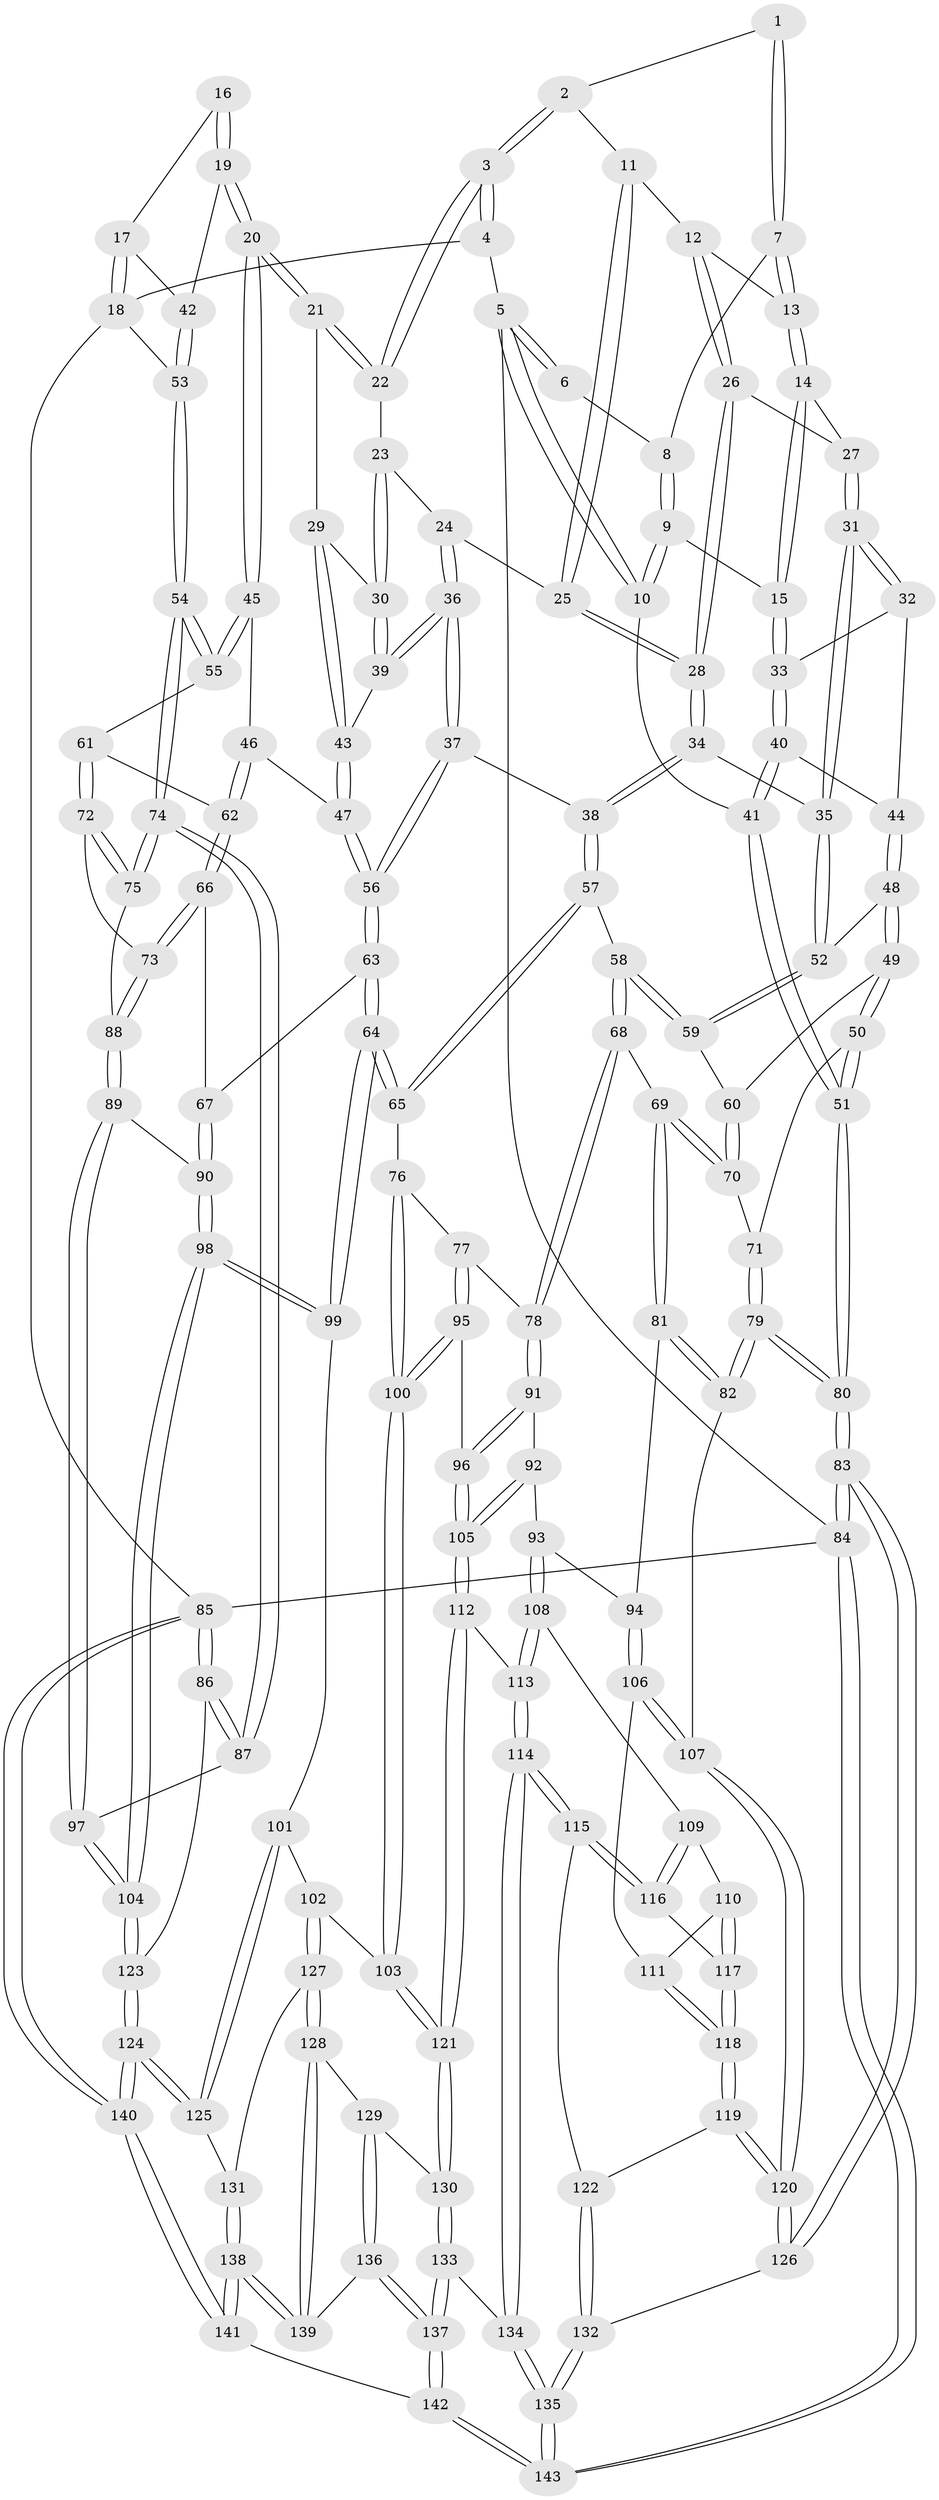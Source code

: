 // coarse degree distribution, {6: 0.2, 7: 0.02, 4: 0.34, 5: 0.41, 3: 0.03}
// Generated by graph-tools (version 1.1) at 2025/21/03/04/25 18:21:19]
// undirected, 143 vertices, 354 edges
graph export_dot {
graph [start="1"]
  node [color=gray90,style=filled];
  1 [pos="+0.27552597246175703+0"];
  2 [pos="+0.3417677653778094+0"];
  3 [pos="+0.6734276781524963+0"];
  4 [pos="+0.786305691755525+0"];
  5 [pos="+0+0"];
  6 [pos="+0+0"];
  7 [pos="+0.16501394255416416+0.058640641974057085"];
  8 [pos="+0.07639487098759634+0.046662641154932606"];
  9 [pos="+0.04930262617229792+0.15723972215469909"];
  10 [pos="+0+0.15280078614473833"];
  11 [pos="+0.3328941731467065+0.05909982269521723"];
  12 [pos="+0.32203478474670344+0.07180806470297814"];
  13 [pos="+0.1633999989069722+0.0997713384309521"];
  14 [pos="+0.15292883289313888+0.14391303482496764"];
  15 [pos="+0.07037525355285633+0.16587130399947642"];
  16 [pos="+0.9040703852882026+0.09143494326402923"];
  17 [pos="+1+0.17139120682577394"];
  18 [pos="+1+0.14843062790388994"];
  19 [pos="+0.862046919392384+0.2608893850931881"];
  20 [pos="+0.8241867706907302+0.2825022060402338"];
  21 [pos="+0.7820622843121572+0.24777596390370044"];
  22 [pos="+0.6519082080978672+0.021229785786083064"];
  23 [pos="+0.6443804236723332+0.03166704357131534"];
  24 [pos="+0.48534924940931384+0.16508508195929666"];
  25 [pos="+0.41366144703669255+0.16408207963867555"];
  26 [pos="+0.27195334588406794+0.14609905280561164"];
  27 [pos="+0.19807418199654403+0.17056183214256773"];
  28 [pos="+0.34198423837035424+0.28035360834921624"];
  29 [pos="+0.6475874842400136+0.2886015274697968"];
  30 [pos="+0.612528632229195+0.19010133698071555"];
  31 [pos="+0.21602657271941306+0.2966808533309739"];
  32 [pos="+0.17806460533983864+0.2925706257120823"];
  33 [pos="+0.07548604717084649+0.1846009539900229"];
  34 [pos="+0.33507404603690916+0.32150943427107675"];
  35 [pos="+0.26215344728931994+0.33768197371525177"];
  36 [pos="+0.5143420045571343+0.31263377461257863"];
  37 [pos="+0.46207918950806953+0.3533873740325185"];
  38 [pos="+0.40740617391597533+0.3651532004713671"];
  39 [pos="+0.5359978472718192+0.311308854930478"];
  40 [pos="+0.07221226620850889+0.3061106401416437"];
  41 [pos="+0+0.3044978888846714"];
  42 [pos="+0.8697494293558655+0.2601405455538922"];
  43 [pos="+0.6033645708309374+0.33235201839157535"];
  44 [pos="+0.08352966250677071+0.3160336041413577"];
  45 [pos="+0.8221291928514745+0.3113112269696886"];
  46 [pos="+0.7790728469874172+0.37446149127659695"];
  47 [pos="+0.6586309134025079+0.41740354391074647"];
  48 [pos="+0.08543063943775368+0.39224965204238255"];
  49 [pos="+0.06222349002070585+0.44504336975818815"];
  50 [pos="+0.036263066959889366+0.47173209120201"];
  51 [pos="+0+0.5242359329105557"];
  52 [pos="+0.25538698621479344+0.3494245145563373"];
  53 [pos="+1+0.4025303438314608"];
  54 [pos="+1+0.4758904263144036"];
  55 [pos="+0.9730406200112951+0.45758292946962126"];
  56 [pos="+0.6090919332824203+0.5297264775566005"];
  57 [pos="+0.4025958189179898+0.4457030912025378"];
  58 [pos="+0.3216467089054207+0.5430166848215244"];
  59 [pos="+0.23213413196479316+0.42825980259509344"];
  60 [pos="+0.2262378954434951+0.43294525295980485"];
  61 [pos="+0.924267931161114+0.4901567208000634"];
  62 [pos="+0.8039729890775278+0.49345693963396325"];
  63 [pos="+0.6064292203126771+0.5897497403100751"];
  64 [pos="+0.5859143365976804+0.6165262272293507"];
  65 [pos="+0.5560604345465319+0.6163176771573146"];
  66 [pos="+0.7713559373869374+0.5622870468460675"];
  67 [pos="+0.7239606098917876+0.5749468981735014"];
  68 [pos="+0.3169840381900084+0.5830836392539589"];
  69 [pos="+0.17003596667756898+0.5747426946398557"];
  70 [pos="+0.16205337271795053+0.5584636507428632"];
  71 [pos="+0.15857978628831432+0.5562963467396905"];
  72 [pos="+0.8995584969268724+0.5537375538937914"];
  73 [pos="+0.8462744044714927+0.6118667581716468"];
  74 [pos="+1+0.6807417217308525"];
  75 [pos="+1+0.6397980120759992"];
  76 [pos="+0.5455644805990753+0.6197368086807883"];
  77 [pos="+0.3859288115571069+0.6267108283654762"];
  78 [pos="+0.3308377670024315+0.606314407307223"];
  79 [pos="+0+0.6924767878058117"];
  80 [pos="+0+0.6885021137434154"];
  81 [pos="+0.13322365097884703+0.6776045992983502"];
  82 [pos="+0+0.709961734698995"];
  83 [pos="+0+0.9654696187866735"];
  84 [pos="+0+1"];
  85 [pos="+1+1"];
  86 [pos="+1+0.8161464516983836"];
  87 [pos="+1+0.7189043535139723"];
  88 [pos="+0.8503333905734256+0.6200637718087182"];
  89 [pos="+0.845558926561118+0.678287817905384"];
  90 [pos="+0.8023644703338614+0.7235867636725617"];
  91 [pos="+0.29504800663607644+0.6649684632347197"];
  92 [pos="+0.2305153073010988+0.721806954567813"];
  93 [pos="+0.21056450007677258+0.7278230072256866"];
  94 [pos="+0.17387351297490533+0.7135531748923247"];
  95 [pos="+0.3794000878187531+0.7776711462053228"];
  96 [pos="+0.3580219592579691+0.7807399602866898"];
  97 [pos="+0.9691190920980475+0.7485351372588663"];
  98 [pos="+0.7556815103415881+0.7974324340477215"];
  99 [pos="+0.632030076308002+0.743743677433842"];
  100 [pos="+0.41555120732125156+0.792688564130507"];
  101 [pos="+0.6026110756996153+0.7875626884042326"];
  102 [pos="+0.45623150997292733+0.8432891782316949"];
  103 [pos="+0.4278071089048836+0.8113253485789447"];
  104 [pos="+0.7995925837247446+0.8589824290069364"];
  105 [pos="+0.33717335320870945+0.7907667786242762"];
  106 [pos="+0.1346444020681123+0.7985819596141295"];
  107 [pos="+0.05194475273666371+0.8039209620955651"];
  108 [pos="+0.21558862243444418+0.7644085448118323"];
  109 [pos="+0.19026712964036566+0.8010142705827088"];
  110 [pos="+0.1753115046691173+0.8140015744824405"];
  111 [pos="+0.1394338505917305+0.8113064005170838"];
  112 [pos="+0.291900764076157+0.8591012336661319"];
  113 [pos="+0.2602653446634933+0.861062173381509"];
  114 [pos="+0.23509377110668184+0.8809347635343389"];
  115 [pos="+0.22051390482803826+0.879024091142645"];
  116 [pos="+0.19136117628557073+0.8441286496674038"];
  117 [pos="+0.1749417079860385+0.8330271121794229"];
  118 [pos="+0.13914418254330876+0.8412155561892662"];
  119 [pos="+0.12850084330834416+0.8679727136155257"];
  120 [pos="+0.10163407389721066+0.882686512263835"];
  121 [pos="+0.32632226849543555+0.8934707794288753"];
  122 [pos="+0.19913347490166536+0.8824542701952716"];
  123 [pos="+0.8007609960907858+0.8662302670100999"];
  124 [pos="+0.8232566722548301+1"];
  125 [pos="+0.5958896357285067+0.9013480791502405"];
  126 [pos="+0.09266450847908998+0.9104906513406187"];
  127 [pos="+0.4519672194202535+0.892345045939844"];
  128 [pos="+0.44533536478235836+0.9038019296882187"];
  129 [pos="+0.37921059313013716+0.9224428578571944"];
  130 [pos="+0.33513076090053634+0.9062655855813987"];
  131 [pos="+0.5660631745973685+0.9232703853412874"];
  132 [pos="+0.12539037314888823+0.9684566127375618"];
  133 [pos="+0.3003371526154772+0.9683125096216356"];
  134 [pos="+0.2317583423747821+0.9438828664580712"];
  135 [pos="+0.1501997589868762+1"];
  136 [pos="+0.374156641695471+0.9718240185455786"];
  137 [pos="+0.3309009471086344+1"];
  138 [pos="+0.5104461938842335+1"];
  139 [pos="+0.470611955045425+0.9967874375696976"];
  140 [pos="+0.9212085958920113+1"];
  141 [pos="+0.5241279333691804+1"];
  142 [pos="+0.3271121785957181+1"];
  143 [pos="+0.12289217120942732+1"];
  1 -- 2;
  1 -- 7;
  1 -- 7;
  2 -- 3;
  2 -- 3;
  2 -- 11;
  3 -- 4;
  3 -- 4;
  3 -- 22;
  3 -- 22;
  4 -- 5;
  4 -- 18;
  5 -- 6;
  5 -- 6;
  5 -- 10;
  5 -- 10;
  5 -- 84;
  6 -- 8;
  7 -- 8;
  7 -- 13;
  7 -- 13;
  8 -- 9;
  8 -- 9;
  9 -- 10;
  9 -- 10;
  9 -- 15;
  10 -- 41;
  11 -- 12;
  11 -- 25;
  11 -- 25;
  12 -- 13;
  12 -- 26;
  12 -- 26;
  13 -- 14;
  13 -- 14;
  14 -- 15;
  14 -- 15;
  14 -- 27;
  15 -- 33;
  15 -- 33;
  16 -- 17;
  16 -- 19;
  16 -- 19;
  17 -- 18;
  17 -- 18;
  17 -- 42;
  18 -- 53;
  18 -- 85;
  19 -- 20;
  19 -- 20;
  19 -- 42;
  20 -- 21;
  20 -- 21;
  20 -- 45;
  20 -- 45;
  21 -- 22;
  21 -- 22;
  21 -- 29;
  22 -- 23;
  23 -- 24;
  23 -- 30;
  23 -- 30;
  24 -- 25;
  24 -- 36;
  24 -- 36;
  25 -- 28;
  25 -- 28;
  26 -- 27;
  26 -- 28;
  26 -- 28;
  27 -- 31;
  27 -- 31;
  28 -- 34;
  28 -- 34;
  29 -- 30;
  29 -- 43;
  29 -- 43;
  30 -- 39;
  30 -- 39;
  31 -- 32;
  31 -- 32;
  31 -- 35;
  31 -- 35;
  32 -- 33;
  32 -- 44;
  33 -- 40;
  33 -- 40;
  34 -- 35;
  34 -- 38;
  34 -- 38;
  35 -- 52;
  35 -- 52;
  36 -- 37;
  36 -- 37;
  36 -- 39;
  36 -- 39;
  37 -- 38;
  37 -- 56;
  37 -- 56;
  38 -- 57;
  38 -- 57;
  39 -- 43;
  40 -- 41;
  40 -- 41;
  40 -- 44;
  41 -- 51;
  41 -- 51;
  42 -- 53;
  42 -- 53;
  43 -- 47;
  43 -- 47;
  44 -- 48;
  44 -- 48;
  45 -- 46;
  45 -- 55;
  45 -- 55;
  46 -- 47;
  46 -- 62;
  46 -- 62;
  47 -- 56;
  47 -- 56;
  48 -- 49;
  48 -- 49;
  48 -- 52;
  49 -- 50;
  49 -- 50;
  49 -- 60;
  50 -- 51;
  50 -- 51;
  50 -- 71;
  51 -- 80;
  51 -- 80;
  52 -- 59;
  52 -- 59;
  53 -- 54;
  53 -- 54;
  54 -- 55;
  54 -- 55;
  54 -- 74;
  54 -- 74;
  55 -- 61;
  56 -- 63;
  56 -- 63;
  57 -- 58;
  57 -- 65;
  57 -- 65;
  58 -- 59;
  58 -- 59;
  58 -- 68;
  58 -- 68;
  59 -- 60;
  60 -- 70;
  60 -- 70;
  61 -- 62;
  61 -- 72;
  61 -- 72;
  62 -- 66;
  62 -- 66;
  63 -- 64;
  63 -- 64;
  63 -- 67;
  64 -- 65;
  64 -- 65;
  64 -- 99;
  64 -- 99;
  65 -- 76;
  66 -- 67;
  66 -- 73;
  66 -- 73;
  67 -- 90;
  67 -- 90;
  68 -- 69;
  68 -- 78;
  68 -- 78;
  69 -- 70;
  69 -- 70;
  69 -- 81;
  69 -- 81;
  70 -- 71;
  71 -- 79;
  71 -- 79;
  72 -- 73;
  72 -- 75;
  72 -- 75;
  73 -- 88;
  73 -- 88;
  74 -- 75;
  74 -- 75;
  74 -- 87;
  74 -- 87;
  75 -- 88;
  76 -- 77;
  76 -- 100;
  76 -- 100;
  77 -- 78;
  77 -- 95;
  77 -- 95;
  78 -- 91;
  78 -- 91;
  79 -- 80;
  79 -- 80;
  79 -- 82;
  79 -- 82;
  80 -- 83;
  80 -- 83;
  81 -- 82;
  81 -- 82;
  81 -- 94;
  82 -- 107;
  83 -- 84;
  83 -- 84;
  83 -- 126;
  83 -- 126;
  84 -- 143;
  84 -- 143;
  84 -- 85;
  85 -- 86;
  85 -- 86;
  85 -- 140;
  85 -- 140;
  86 -- 87;
  86 -- 87;
  86 -- 123;
  87 -- 97;
  88 -- 89;
  88 -- 89;
  89 -- 90;
  89 -- 97;
  89 -- 97;
  90 -- 98;
  90 -- 98;
  91 -- 92;
  91 -- 96;
  91 -- 96;
  92 -- 93;
  92 -- 105;
  92 -- 105;
  93 -- 94;
  93 -- 108;
  93 -- 108;
  94 -- 106;
  94 -- 106;
  95 -- 96;
  95 -- 100;
  95 -- 100;
  96 -- 105;
  96 -- 105;
  97 -- 104;
  97 -- 104;
  98 -- 99;
  98 -- 99;
  98 -- 104;
  98 -- 104;
  99 -- 101;
  100 -- 103;
  100 -- 103;
  101 -- 102;
  101 -- 125;
  101 -- 125;
  102 -- 103;
  102 -- 127;
  102 -- 127;
  103 -- 121;
  103 -- 121;
  104 -- 123;
  104 -- 123;
  105 -- 112;
  105 -- 112;
  106 -- 107;
  106 -- 107;
  106 -- 111;
  107 -- 120;
  107 -- 120;
  108 -- 109;
  108 -- 113;
  108 -- 113;
  109 -- 110;
  109 -- 116;
  109 -- 116;
  110 -- 111;
  110 -- 117;
  110 -- 117;
  111 -- 118;
  111 -- 118;
  112 -- 113;
  112 -- 121;
  112 -- 121;
  113 -- 114;
  113 -- 114;
  114 -- 115;
  114 -- 115;
  114 -- 134;
  114 -- 134;
  115 -- 116;
  115 -- 116;
  115 -- 122;
  116 -- 117;
  117 -- 118;
  117 -- 118;
  118 -- 119;
  118 -- 119;
  119 -- 120;
  119 -- 120;
  119 -- 122;
  120 -- 126;
  120 -- 126;
  121 -- 130;
  121 -- 130;
  122 -- 132;
  122 -- 132;
  123 -- 124;
  123 -- 124;
  124 -- 125;
  124 -- 125;
  124 -- 140;
  124 -- 140;
  125 -- 131;
  126 -- 132;
  127 -- 128;
  127 -- 128;
  127 -- 131;
  128 -- 129;
  128 -- 139;
  128 -- 139;
  129 -- 130;
  129 -- 136;
  129 -- 136;
  130 -- 133;
  130 -- 133;
  131 -- 138;
  131 -- 138;
  132 -- 135;
  132 -- 135;
  133 -- 134;
  133 -- 137;
  133 -- 137;
  134 -- 135;
  134 -- 135;
  135 -- 143;
  135 -- 143;
  136 -- 137;
  136 -- 137;
  136 -- 139;
  137 -- 142;
  137 -- 142;
  138 -- 139;
  138 -- 139;
  138 -- 141;
  138 -- 141;
  140 -- 141;
  140 -- 141;
  141 -- 142;
  142 -- 143;
  142 -- 143;
}
